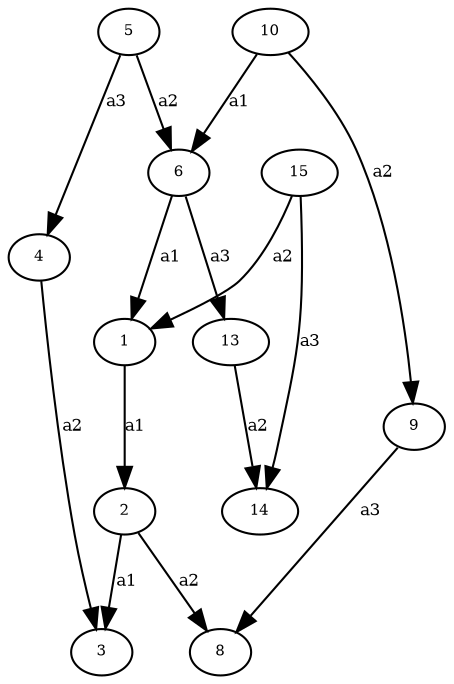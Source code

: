 digraph {
"H1v1" [label="1",fontsize=7,width=.01,height=.01];
"H1v1" -> "H1v2" [label="a1",fontsize=8];
"H1v2" [label="2",fontsize=7,width=.01,height=.01];
"H1v2" -> "H1v3" [label="a1",fontsize=8];
"H1v2" -> "H1v8" [label="a2",fontsize=8];
"H1v3" [label="3",fontsize=7,width=.01,height=.01];
"H1v4" [label="4",fontsize=7,width=.01,height=.01];
"H1v4" -> "H1v3" [label="a2",fontsize=8];
"H1v5" [label="5",fontsize=7,width=.01,height=.01];
"H1v5" -> "H1v4" [label="a3",fontsize=8];
"H1v5" -> "H1v6" [label="a2",fontsize=8];
"H1v6" [label="6",fontsize=7,width=.01,height=.01];
"H1v6" -> "H1v1" [label="a1",fontsize=8];
"H1v6" -> "H1v13" [label="a3",fontsize=8];
"H1v8" [label="8",fontsize=7,width=.01,height=.01];
"H1v9" [label="9",fontsize=7,width=.01,height=.01];
"H1v9" -> "H1v8" [label="a3",fontsize=8];
"H1v10" [label="10",fontsize=7,width=.01,height=.01];
"H1v10" -> "H1v6" [label="a1",fontsize=8];
"H1v10" -> "H1v9" [label="a2",fontsize=8];
"H1v13" [label="13",fontsize=7,width=.01,height=.01];
"H1v13" -> "H1v14" [label="a2",fontsize=8];
"H1v14" [label="14",fontsize=7,width=.01,height=.01];
"H1v15" [label="15",fontsize=7,width=.01,height=.01];
"H1v15" -> "H1v14" [label="a3",fontsize=8];
"H1v15" -> "H1v1" [label="a2",fontsize=8];
}